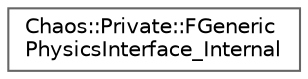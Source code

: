 digraph "Graphical Class Hierarchy"
{
 // INTERACTIVE_SVG=YES
 // LATEX_PDF_SIZE
  bgcolor="transparent";
  edge [fontname=Helvetica,fontsize=10,labelfontname=Helvetica,labelfontsize=10];
  node [fontname=Helvetica,fontsize=10,shape=box,height=0.2,width=0.4];
  rankdir="LR";
  Node0 [id="Node000000",label="Chaos::Private::FGeneric\lPhysicsInterface_Internal",height=0.2,width=0.4,color="grey40", fillcolor="white", style="filled",URL="$d3/d77/structChaos_1_1Private_1_1FGenericPhysicsInterface__Internal.html",tooltip=" "];
}
